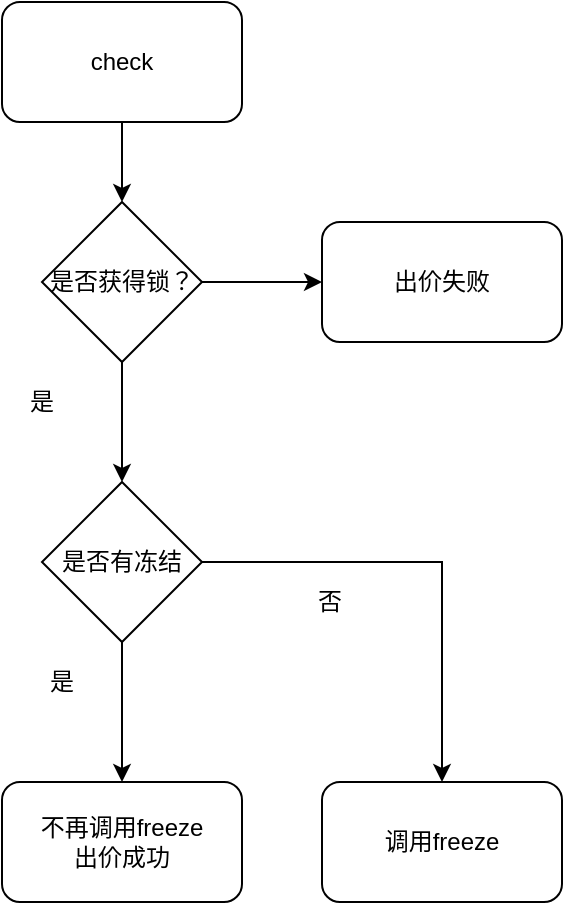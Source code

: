 <mxfile version="14.4.8" type="github">
  <diagram id="3iJ3F0icTt7glpVxfZ8G" name="Page-1">
    <mxGraphModel dx="946" dy="536" grid="1" gridSize="10" guides="1" tooltips="1" connect="1" arrows="1" fold="1" page="1" pageScale="1" pageWidth="827" pageHeight="1169" math="0" shadow="0">
      <root>
        <mxCell id="0" />
        <mxCell id="1" parent="0" />
        <mxCell id="h8HhiDOI-f9DlOJBQdx_-14" style="edgeStyle=orthogonalEdgeStyle;rounded=0;orthogonalLoop=1;jettySize=auto;html=1;entryX=0.5;entryY=0;entryDx=0;entryDy=0;" edge="1" parent="1" source="h8HhiDOI-f9DlOJBQdx_-1" target="h8HhiDOI-f9DlOJBQdx_-13">
          <mxGeometry relative="1" as="geometry" />
        </mxCell>
        <mxCell id="h8HhiDOI-f9DlOJBQdx_-1" value="check" style="rounded=1;whiteSpace=wrap;html=1;" vertex="1" parent="1">
          <mxGeometry x="270" y="100" width="120" height="60" as="geometry" />
        </mxCell>
        <mxCell id="h8HhiDOI-f9DlOJBQdx_-8" style="edgeStyle=orthogonalEdgeStyle;rounded=0;orthogonalLoop=1;jettySize=auto;html=1;exitX=0.5;exitY=1;exitDx=0;exitDy=0;" edge="1" parent="1" source="h8HhiDOI-f9DlOJBQdx_-6" target="h8HhiDOI-f9DlOJBQdx_-7">
          <mxGeometry relative="1" as="geometry" />
        </mxCell>
        <mxCell id="h8HhiDOI-f9DlOJBQdx_-10" style="edgeStyle=orthogonalEdgeStyle;rounded=0;orthogonalLoop=1;jettySize=auto;html=1;entryX=0.5;entryY=0;entryDx=0;entryDy=0;" edge="1" parent="1" source="h8HhiDOI-f9DlOJBQdx_-6" target="h8HhiDOI-f9DlOJBQdx_-9">
          <mxGeometry relative="1" as="geometry" />
        </mxCell>
        <mxCell id="h8HhiDOI-f9DlOJBQdx_-6" value="是否有冻结" style="rhombus;whiteSpace=wrap;html=1;" vertex="1" parent="1">
          <mxGeometry x="290" y="340" width="80" height="80" as="geometry" />
        </mxCell>
        <mxCell id="h8HhiDOI-f9DlOJBQdx_-7" value="不再调用freeze&lt;br&gt;出价成功" style="rounded=1;whiteSpace=wrap;html=1;" vertex="1" parent="1">
          <mxGeometry x="270" y="490" width="120" height="60" as="geometry" />
        </mxCell>
        <mxCell id="h8HhiDOI-f9DlOJBQdx_-9" value="调用freeze" style="rounded=1;whiteSpace=wrap;html=1;" vertex="1" parent="1">
          <mxGeometry x="430" y="490" width="120" height="60" as="geometry" />
        </mxCell>
        <mxCell id="h8HhiDOI-f9DlOJBQdx_-11" value="是" style="text;html=1;strokeColor=none;fillColor=none;align=center;verticalAlign=middle;whiteSpace=wrap;rounded=0;" vertex="1" parent="1">
          <mxGeometry x="280" y="430" width="40" height="20" as="geometry" />
        </mxCell>
        <mxCell id="h8HhiDOI-f9DlOJBQdx_-12" value="否" style="text;html=1;strokeColor=none;fillColor=none;align=center;verticalAlign=middle;whiteSpace=wrap;rounded=0;" vertex="1" parent="1">
          <mxGeometry x="414" y="390" width="40" height="20" as="geometry" />
        </mxCell>
        <mxCell id="h8HhiDOI-f9DlOJBQdx_-15" style="edgeStyle=orthogonalEdgeStyle;rounded=0;orthogonalLoop=1;jettySize=auto;html=1;entryX=0.5;entryY=0;entryDx=0;entryDy=0;" edge="1" parent="1" source="h8HhiDOI-f9DlOJBQdx_-13" target="h8HhiDOI-f9DlOJBQdx_-6">
          <mxGeometry relative="1" as="geometry" />
        </mxCell>
        <mxCell id="h8HhiDOI-f9DlOJBQdx_-18" style="edgeStyle=orthogonalEdgeStyle;rounded=0;orthogonalLoop=1;jettySize=auto;html=1;exitX=1;exitY=0.5;exitDx=0;exitDy=0;entryX=0;entryY=0.5;entryDx=0;entryDy=0;" edge="1" parent="1" source="h8HhiDOI-f9DlOJBQdx_-13" target="h8HhiDOI-f9DlOJBQdx_-17">
          <mxGeometry relative="1" as="geometry" />
        </mxCell>
        <mxCell id="h8HhiDOI-f9DlOJBQdx_-13" value="是否获得锁？" style="rhombus;whiteSpace=wrap;html=1;" vertex="1" parent="1">
          <mxGeometry x="290" y="200" width="80" height="80" as="geometry" />
        </mxCell>
        <mxCell id="h8HhiDOI-f9DlOJBQdx_-16" value="是" style="text;html=1;strokeColor=none;fillColor=none;align=center;verticalAlign=middle;whiteSpace=wrap;rounded=0;" vertex="1" parent="1">
          <mxGeometry x="270" y="290" width="40" height="20" as="geometry" />
        </mxCell>
        <mxCell id="h8HhiDOI-f9DlOJBQdx_-17" value="出价失败" style="rounded=1;whiteSpace=wrap;html=1;" vertex="1" parent="1">
          <mxGeometry x="430" y="210" width="120" height="60" as="geometry" />
        </mxCell>
      </root>
    </mxGraphModel>
  </diagram>
</mxfile>

